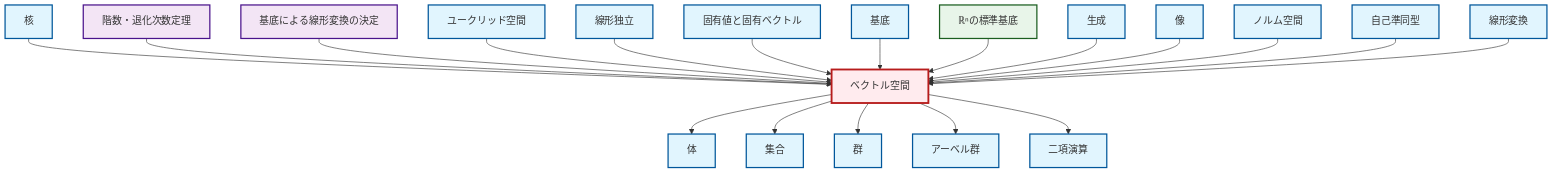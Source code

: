 graph TD
    classDef definition fill:#e1f5fe,stroke:#01579b,stroke-width:2px
    classDef theorem fill:#f3e5f5,stroke:#4a148c,stroke-width:2px
    classDef axiom fill:#fff3e0,stroke:#e65100,stroke-width:2px
    classDef example fill:#e8f5e9,stroke:#1b5e20,stroke-width:2px
    classDef current fill:#ffebee,stroke:#b71c1c,stroke-width:3px
    ex-standard-basis-rn["ℝⁿの標準基底"]:::example
    def-normed-vector-space["ノルム空間"]:::definition
    def-linear-transformation["線形変換"]:::definition
    def-eigenvalue-eigenvector["固有値と固有ベクトル"]:::definition
    def-field["体"]:::definition
    def-binary-operation["二項演算"]:::definition
    def-set["集合"]:::definition
    def-span["生成"]:::definition
    def-basis["基底"]:::definition
    def-kernel["核"]:::definition
    thm-linear-transformation-basis["基底による線形変換の決定"]:::theorem
    def-linear-independence["線形独立"]:::definition
    def-group["群"]:::definition
    def-abelian-group["アーベル群"]:::definition
    thm-rank-nullity["階数・退化次数定理"]:::theorem
    def-endomorphism["自己準同型"]:::definition
    def-euclidean-space["ユークリッド空間"]:::definition
    def-image["像"]:::definition
    def-vector-space["ベクトル空間"]:::definition
    def-kernel --> def-vector-space
    thm-rank-nullity --> def-vector-space
    thm-linear-transformation-basis --> def-vector-space
    def-euclidean-space --> def-vector-space
    def-linear-independence --> def-vector-space
    def-vector-space --> def-field
    def-vector-space --> def-set
    def-vector-space --> def-group
    def-eigenvalue-eigenvector --> def-vector-space
    def-basis --> def-vector-space
    ex-standard-basis-rn --> def-vector-space
    def-span --> def-vector-space
    def-vector-space --> def-abelian-group
    def-vector-space --> def-binary-operation
    def-image --> def-vector-space
    def-normed-vector-space --> def-vector-space
    def-endomorphism --> def-vector-space
    def-linear-transformation --> def-vector-space
    class def-vector-space current
